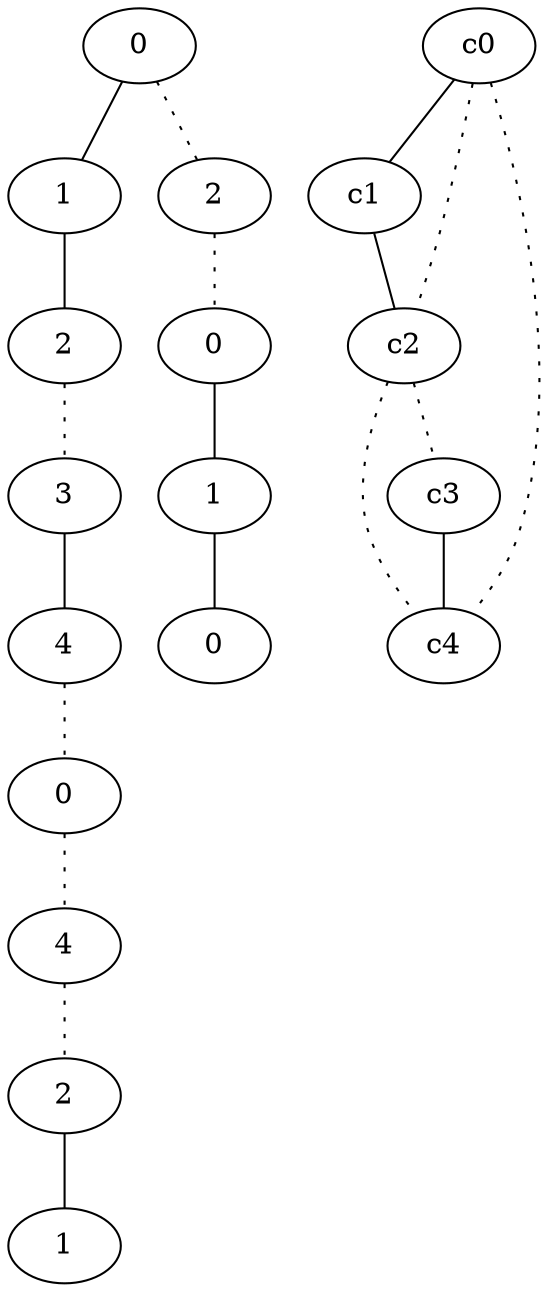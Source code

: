 graph {
a0[label=0];
a1[label=1];
a2[label=2];
a3[label=3];
a4[label=4];
a5[label=0];
a6[label=4];
a7[label=2];
a8[label=1];
a9[label=2];
a10[label=0];
a11[label=1];
a12[label=0];
a0 -- a1;
a0 -- a9 [style=dotted];
a1 -- a2;
a2 -- a3 [style=dotted];
a3 -- a4;
a4 -- a5 [style=dotted];
a5 -- a6 [style=dotted];
a6 -- a7 [style=dotted];
a7 -- a8;
a9 -- a10 [style=dotted];
a10 -- a11;
a11 -- a12;
c0 -- c1;
c0 -- c2 [style=dotted];
c0 -- c4 [style=dotted];
c1 -- c2;
c2 -- c3 [style=dotted];
c2 -- c4 [style=dotted];
c3 -- c4;
}
